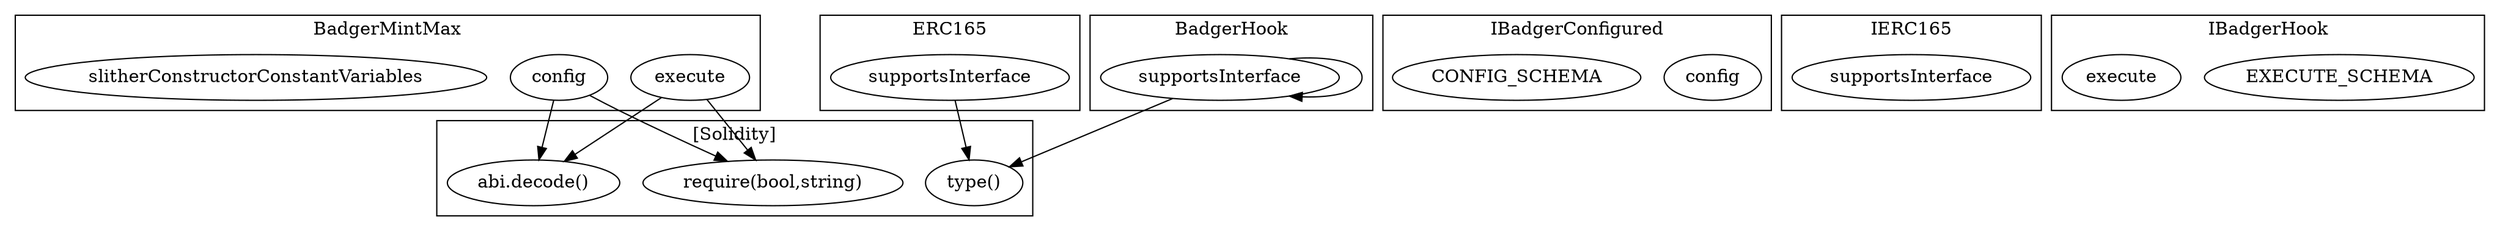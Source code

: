 strict digraph {
subgraph cluster_5537_BadgerMintMax {
label = "BadgerMintMax"
"5537_execute" [label="execute"]
"5537_config" [label="config"]
"5537_slitherConstructorConstantVariables" [label="slitherConstructorConstantVariables"]
}subgraph cluster_6468_IBadgerConfigured {
label = "IBadgerConfigured"
"6468_config" [label="config"]
"6468_CONFIG_SCHEMA" [label="CONFIG_SCHEMA"]
}subgraph cluster_3081_ERC165 {
label = "ERC165"
"3081_supportsInterface" [label="supportsInterface"]
}subgraph cluster_3093_IERC165 {
label = "IERC165"
"3093_supportsInterface" [label="supportsInterface"]
}subgraph cluster_6488_IBadgerHook {
label = "IBadgerHook"
"6488_EXECUTE_SCHEMA" [label="EXECUTE_SCHEMA"]
"6488_execute" [label="execute"]
}subgraph cluster_4956_BadgerHook {
label = "BadgerHook"
"4956_supportsInterface" [label="supportsInterface"]
"4956_supportsInterface" -> "4956_supportsInterface"
}subgraph cluster_solidity {
label = "[Solidity]"
"require(bool,string)" 
"abi.decode()" 
"type()" 
"5537_config" -> "abi.decode()"
"4956_supportsInterface" -> "type()"
"3081_supportsInterface" -> "type()"
"5537_execute" -> "require(bool,string)"
"5537_execute" -> "abi.decode()"
"5537_config" -> "require(bool,string)"
}
}